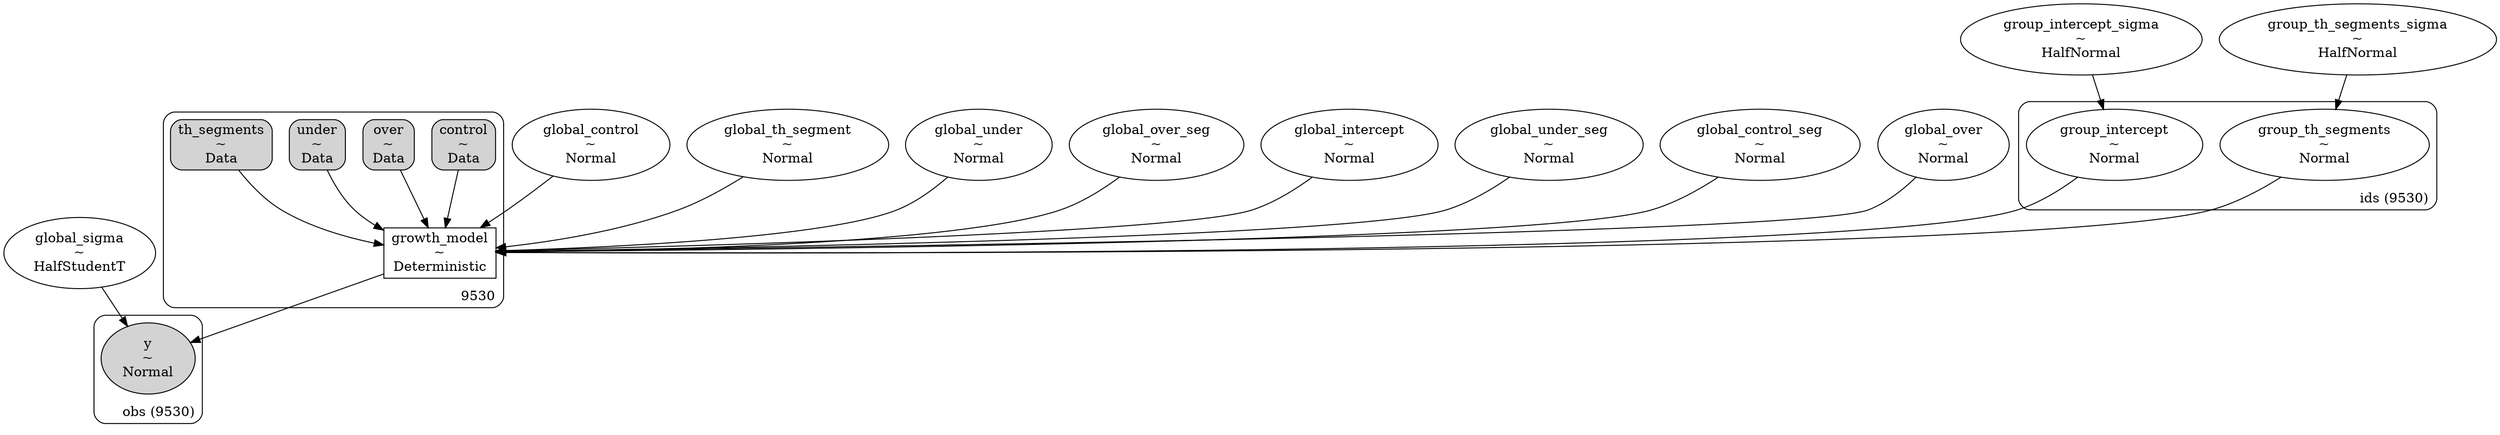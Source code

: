 digraph {
	subgraph cluster9530 {
		growth_model [label="growth_model
~
Deterministic" shape=box]
		control [label="control
~
Data" shape=box style="rounded, filled"]
		over [label="over
~
Data" shape=box style="rounded, filled"]
		under [label="under
~
Data" shape=box style="rounded, filled"]
		th_segments [label="th_segments
~
Data" shape=box style="rounded, filled"]
		label=9530 labeljust=r labelloc=b style=rounded
	}
	global_control [label="global_control
~
Normal" shape=ellipse]
	global_th_segment [label="global_th_segment
~
Normal" shape=ellipse]
	global_under [label="global_under
~
Normal" shape=ellipse]
	global_over_seg [label="global_over_seg
~
Normal" shape=ellipse]
	global_intercept [label="global_intercept
~
Normal" shape=ellipse]
	group_intercept_sigma [label="group_intercept_sigma
~
HalfNormal" shape=ellipse]
	global_under_seg [label="global_under_seg
~
Normal" shape=ellipse]
	global_control_seg [label="global_control_seg
~
Normal" shape=ellipse]
	group_th_segments_sigma [label="group_th_segments_sigma
~
HalfNormal" shape=ellipse]
	global_sigma [label="global_sigma
~
HalfStudentT" shape=ellipse]
	global_over [label="global_over
~
Normal" shape=ellipse]
	subgraph "clusterids (9530)" {
		group_th_segments [label="group_th_segments
~
Normal" shape=ellipse]
		group_intercept [label="group_intercept
~
Normal" shape=ellipse]
		label="ids (9530)" labeljust=r labelloc=b style=rounded
	}
	subgraph "clusterobs (9530)" {
		y [label="y
~
Normal" shape=ellipse style=filled]
		label="obs (9530)" labeljust=r labelloc=b style=rounded
	}
	group_intercept_sigma -> group_intercept
	group_th_segments_sigma -> group_th_segments
	global_control -> growth_model
	group_intercept -> growth_model
	global_th_segment -> growth_model
	global_over_seg -> growth_model
	global_under -> growth_model
	global_over -> growth_model
	global_intercept -> growth_model
	group_th_segments -> growth_model
	over -> growth_model
	under -> growth_model
	control -> growth_model
	global_under_seg -> growth_model
	th_segments -> growth_model
	global_control_seg -> growth_model
	global_sigma -> y
	growth_model -> y
}
